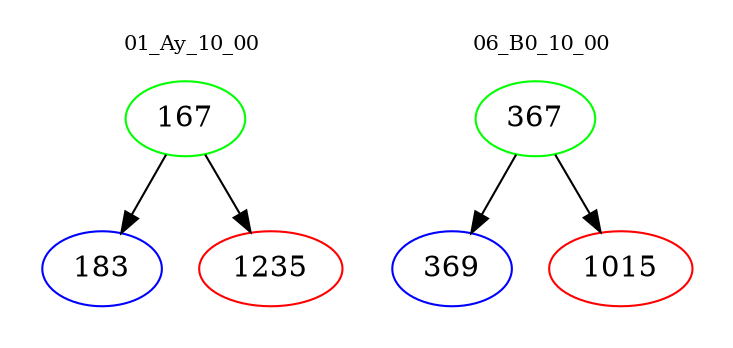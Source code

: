 digraph{
subgraph cluster_0 {
color = white
label = "01_Ay_10_00";
fontsize=10;
T0_167 [label="167", color="green"]
T0_167 -> T0_183 [color="black"]
T0_183 [label="183", color="blue"]
T0_167 -> T0_1235 [color="black"]
T0_1235 [label="1235", color="red"]
}
subgraph cluster_1 {
color = white
label = "06_B0_10_00";
fontsize=10;
T1_367 [label="367", color="green"]
T1_367 -> T1_369 [color="black"]
T1_369 [label="369", color="blue"]
T1_367 -> T1_1015 [color="black"]
T1_1015 [label="1015", color="red"]
}
}
